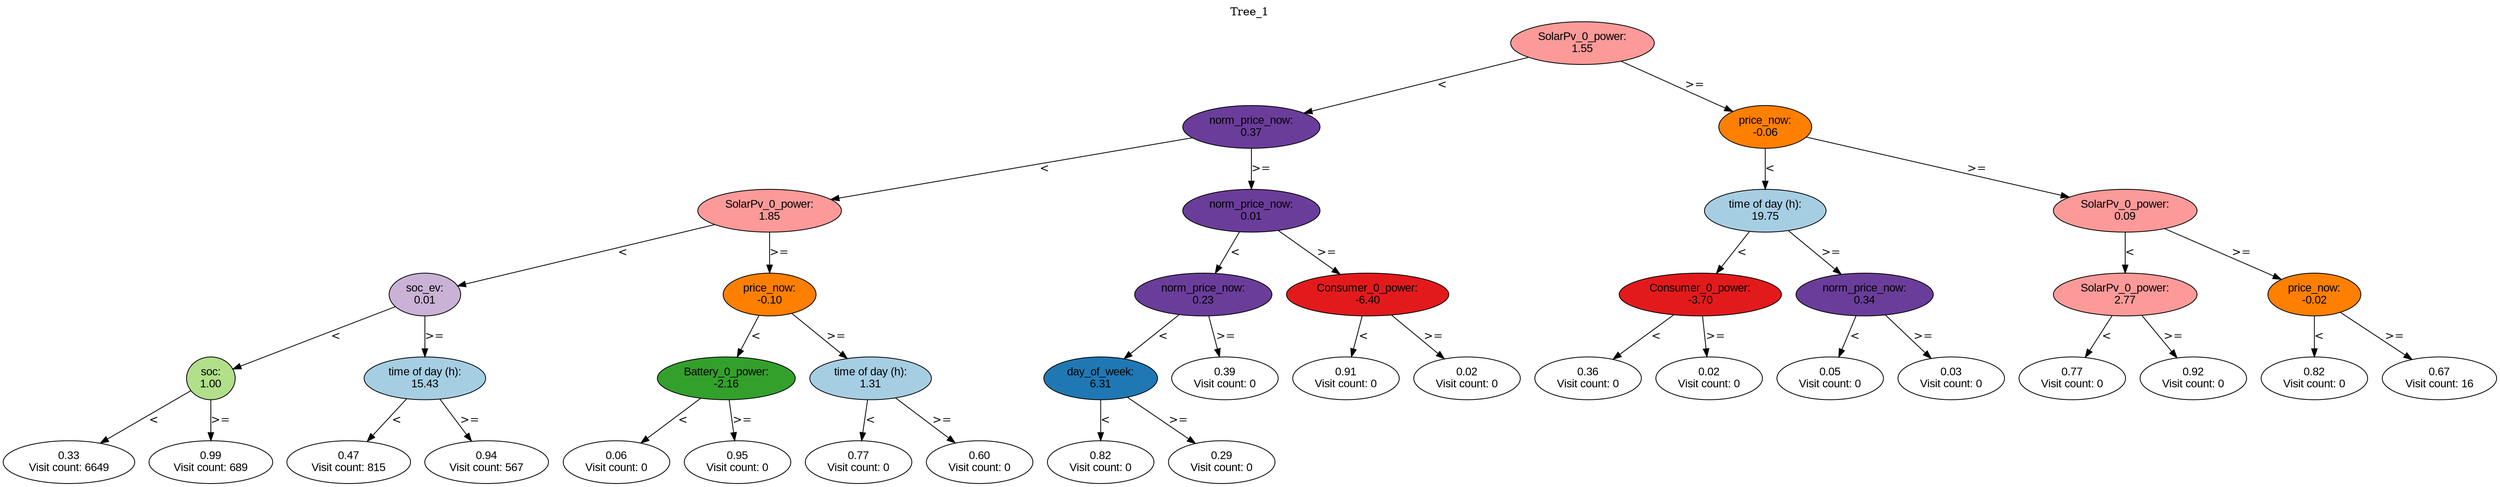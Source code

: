 digraph BST {
    node [fontname="Arial" style=filled colorscheme=paired12];
    0 [ label = "SolarPv_0_power:
1.55" fillcolor=5];
    1 [ label = "norm_price_now:
0.37" fillcolor=10];
    2 [ label = "SolarPv_0_power:
1.85" fillcolor=5];
    3 [ label = "soc_ev:
0.01" fillcolor=9];
    4 [ label = "soc:
1.00" fillcolor=3];
    5 [ label = "0.33
Visit count: 6649" fillcolor=white];
    6 [ label = "0.99
Visit count: 689" fillcolor=white];
    7 [ label = "time of day (h):
15.43" fillcolor=1];
    8 [ label = "0.47
Visit count: 815" fillcolor=white];
    9 [ label = "0.94
Visit count: 567" fillcolor=white];
    10 [ label = "price_now:
-0.10" fillcolor=8];
    11 [ label = "Battery_0_power:
-2.16" fillcolor=4];
    12 [ label = "0.06
Visit count: 0" fillcolor=white];
    13 [ label = "0.95
Visit count: 0" fillcolor=white];
    14 [ label = "time of day (h):
1.31" fillcolor=1];
    15 [ label = "0.77
Visit count: 0" fillcolor=white];
    16 [ label = "0.60
Visit count: 0" fillcolor=white];
    17 [ label = "norm_price_now:
0.01" fillcolor=10];
    18 [ label = "norm_price_now:
0.23" fillcolor=10];
    19 [ label = "day_of_week:
6.31" fillcolor=2];
    20 [ label = "0.82
Visit count: 0" fillcolor=white];
    21 [ label = "0.29
Visit count: 0" fillcolor=white];
    22 [ label = "0.39
Visit count: 0" fillcolor=white];
    23 [ label = "Consumer_0_power:
-6.40" fillcolor=6];
    24 [ label = "0.91
Visit count: 0" fillcolor=white];
    25 [ label = "0.02
Visit count: 0" fillcolor=white];
    26 [ label = "price_now:
-0.06" fillcolor=8];
    27 [ label = "time of day (h):
19.75" fillcolor=1];
    28 [ label = "Consumer_0_power:
-3.70" fillcolor=6];
    29 [ label = "0.36
Visit count: 0" fillcolor=white];
    30 [ label = "0.02
Visit count: 0" fillcolor=white];
    31 [ label = "norm_price_now:
0.34" fillcolor=10];
    32 [ label = "0.05
Visit count: 0" fillcolor=white];
    33 [ label = "0.03
Visit count: 0" fillcolor=white];
    34 [ label = "SolarPv_0_power:
0.09" fillcolor=5];
    35 [ label = "SolarPv_0_power:
2.77" fillcolor=5];
    36 [ label = "0.77
Visit count: 0" fillcolor=white];
    37 [ label = "0.92
Visit count: 0" fillcolor=white];
    38 [ label = "price_now:
-0.02" fillcolor=8];
    39 [ label = "0.82
Visit count: 0" fillcolor=white];
    40 [ label = "0.67
Visit count: 16" fillcolor=white];

    0  -> 1[ label = "<"];
    0  -> 26[ label = ">="];
    1  -> 2[ label = "<"];
    1  -> 17[ label = ">="];
    2  -> 3[ label = "<"];
    2  -> 10[ label = ">="];
    3  -> 4[ label = "<"];
    3  -> 7[ label = ">="];
    4  -> 5[ label = "<"];
    4  -> 6[ label = ">="];
    7  -> 8[ label = "<"];
    7  -> 9[ label = ">="];
    10  -> 11[ label = "<"];
    10  -> 14[ label = ">="];
    11  -> 12[ label = "<"];
    11  -> 13[ label = ">="];
    14  -> 15[ label = "<"];
    14  -> 16[ label = ">="];
    17  -> 18[ label = "<"];
    17  -> 23[ label = ">="];
    18  -> 19[ label = "<"];
    18  -> 22[ label = ">="];
    19  -> 20[ label = "<"];
    19  -> 21[ label = ">="];
    23  -> 24[ label = "<"];
    23  -> 25[ label = ">="];
    26  -> 27[ label = "<"];
    26  -> 34[ label = ">="];
    27  -> 28[ label = "<"];
    27  -> 31[ label = ">="];
    28  -> 29[ label = "<"];
    28  -> 30[ label = ">="];
    31  -> 32[ label = "<"];
    31  -> 33[ label = ">="];
    34  -> 35[ label = "<"];
    34  -> 38[ label = ">="];
    35  -> 36[ label = "<"];
    35  -> 37[ label = ">="];
    38  -> 39[ label = "<"];
    38  -> 40[ label = ">="];

    labelloc="t";
    label="Tree_1";
}
